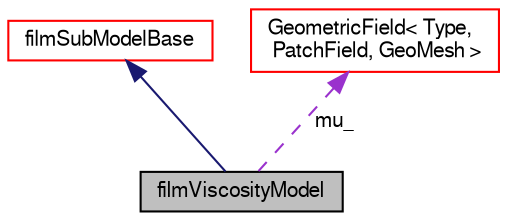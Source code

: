 digraph "filmViscosityModel"
{
  bgcolor="transparent";
  edge [fontname="FreeSans",fontsize="10",labelfontname="FreeSans",labelfontsize="10"];
  node [fontname="FreeSans",fontsize="10",shape=record];
  Node6 [label="filmViscosityModel",height=0.2,width=0.4,color="black", fillcolor="grey75", style="filled", fontcolor="black"];
  Node7 -> Node6 [dir="back",color="midnightblue",fontsize="10",style="solid",fontname="FreeSans"];
  Node7 [label="filmSubModelBase",height=0.2,width=0.4,color="red",URL="$a29050.html"];
  Node83 -> Node6 [dir="back",color="darkorchid3",fontsize="10",style="dashed",label=" mu_" ,fontname="FreeSans"];
  Node83 [label="GeometricField\< Type,\l PatchField, GeoMesh \>",height=0.2,width=0.4,color="red",URL="$a22434.html",tooltip="Generic GeometricField class. "];
}
